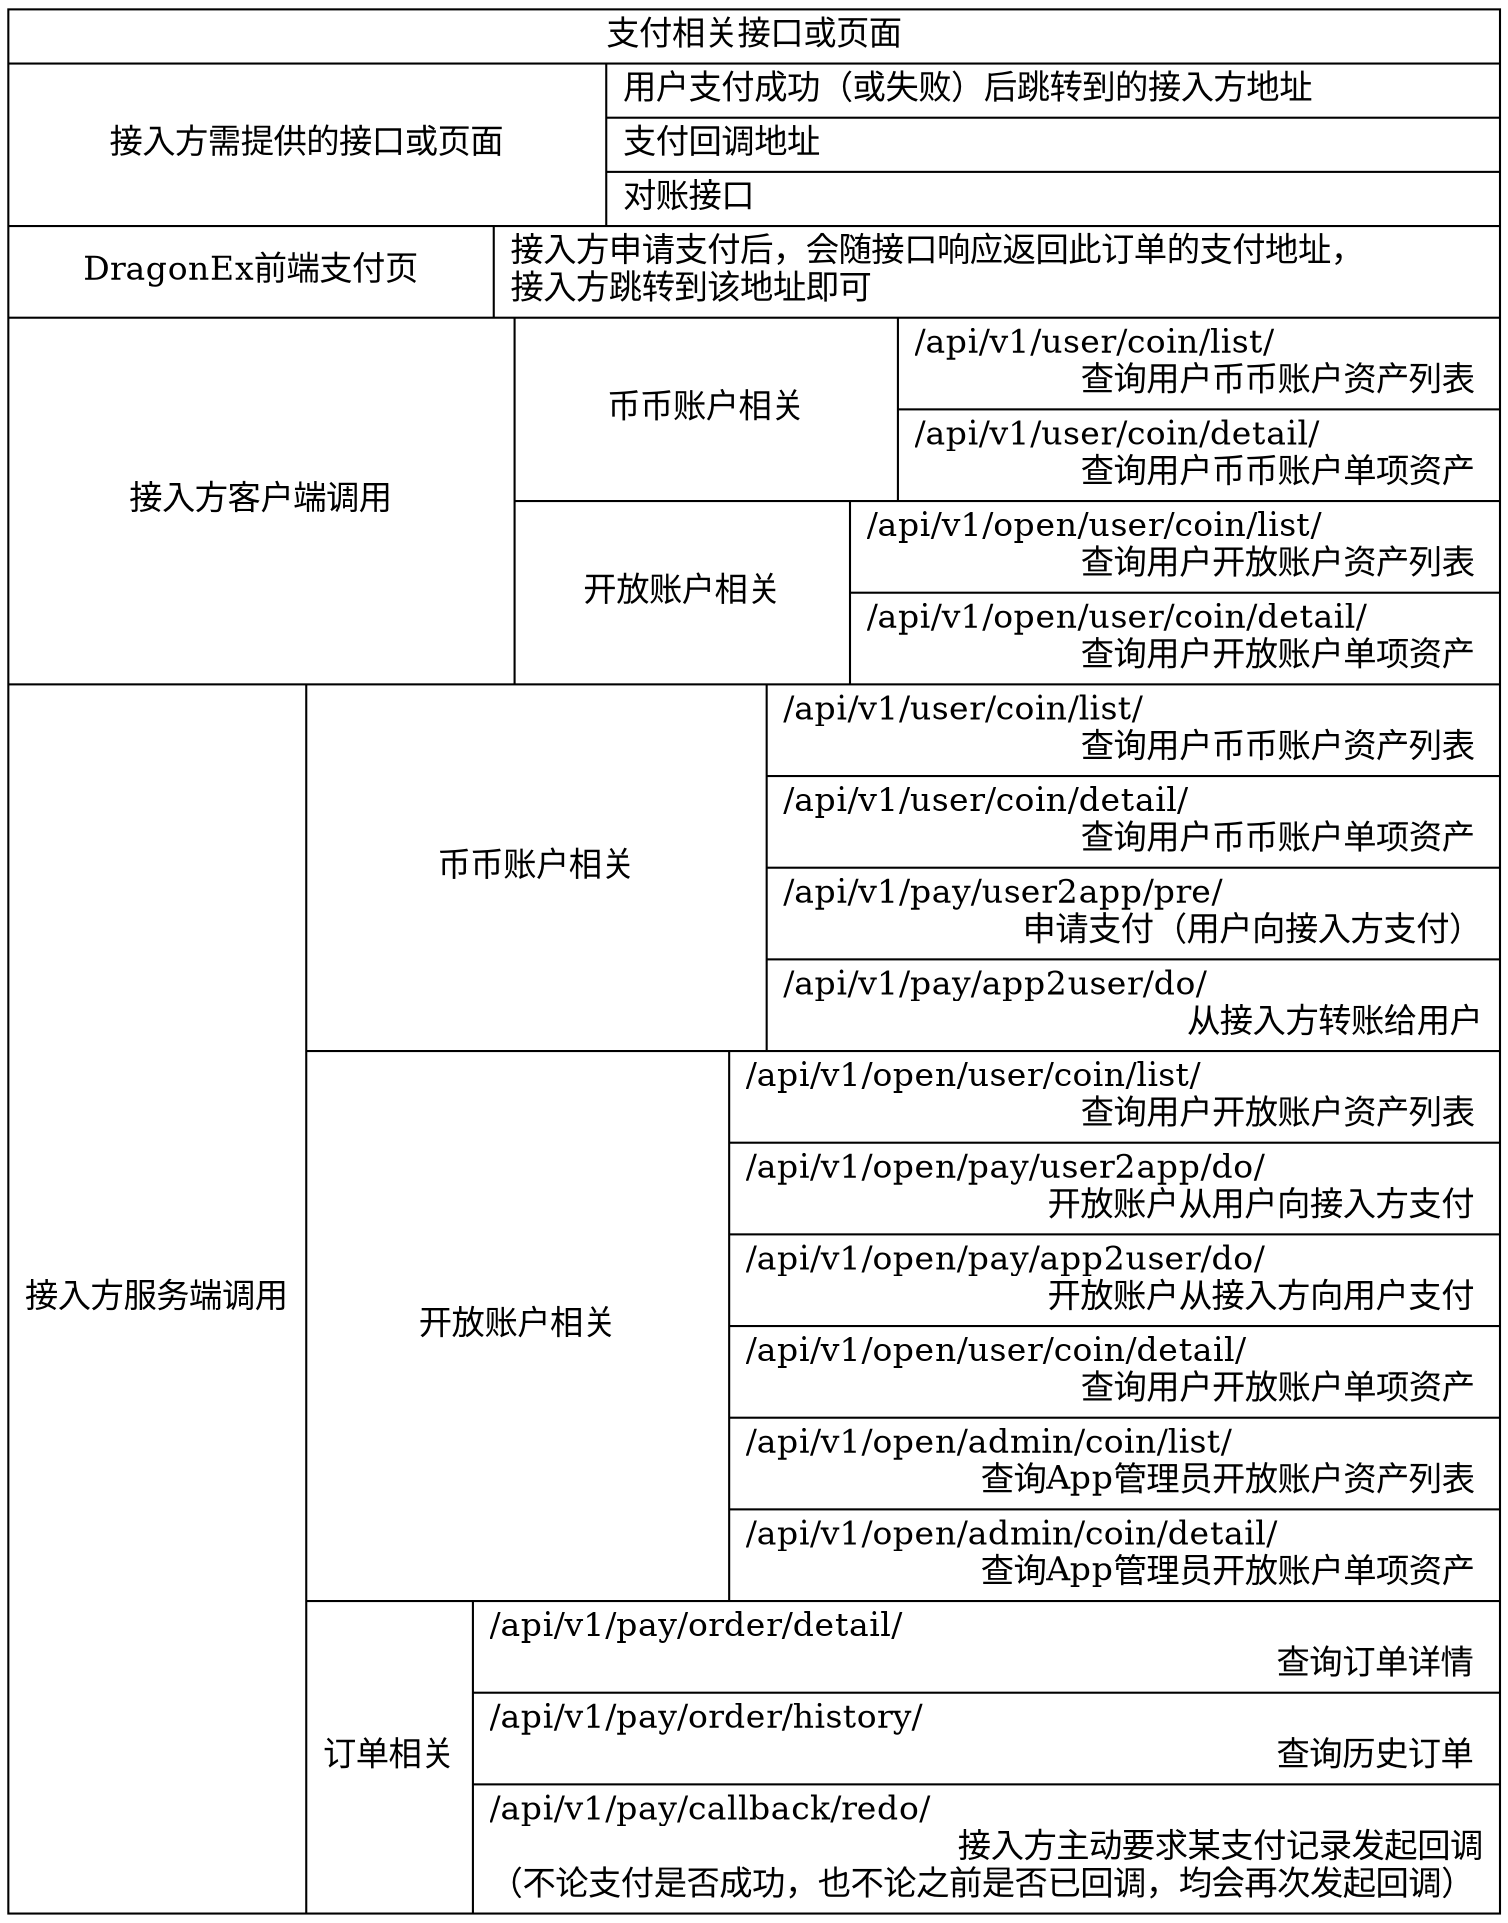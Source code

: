 digraph g {
graph [
    rankdir = "LR"
];

node [
    fontsize = "16"
    shape=record
];

PaymentApis [
    label = "支付相关接口或页面
    |
    {
        接入方需提供的接口或页面 |
        {
            用户支付成功（或失败）后跳转到的接入方地址 \l
            | 支付回调地址 \l
            | 对账接口\l
        }
    }
    | 
    {
        DragonEx前端支付页 |
        {
            接入方申请支付后，会随接口响应返回此订单的支付地址，\l接入方跳转到该地址即可 \l
        }
    }
    | 
    {
        接入方客户端调用 | 
        {
            { 币币账户相关 |
                {
                  /api/v1/user/coin/list/ \l 查询用户币币账户资产列表 \r
                  | /api/v1/user/coin/detail/ \l 查询用户币币账户单项资产 \r
                }
            }
            |
            { 开放账户相关 |
                {
                  /api/v1/open/user/coin/list/ \l 查询用户开放账户资产列表 \r
                  | /api/v1/open/user/coin/detail/ \l 查询用户开放账户单项资产 \r
                }
            }
        }            
    }
    | 
    {
        接入方服务端调用 | 
        {
            { 币币账户相关 |
                {
                  /api/v1/user/coin/list/ \l 查询用户币币账户资产列表 \r
                  | /api/v1/user/coin/detail/ \l 查询用户币币账户单项资产 \r
                  | /api/v1/pay/user2app/pre/ \l 申请支付（用户向接入方支付）\r
                  | /api/v1/pay/app2user/do/ \l 从接入方转账给用户\r
                }
            }
            |
            { 开放账户相关 |
                {
                  /api/v1/open/user/coin/list/ \l 查询用户开放账户资产列表 \r
                  | /api/v1/open/pay/user2app/do/ \l 开放账户从用户向接入方支付 \r
                  | /api/v1/open/pay/app2user/do/ \l 开放账户从接入方向用户支付 \r
                  | /api/v1/open/user/coin/detail/ \l 查询用户开放账户单项资产 \r
                  | /api/v1/open/admin/coin/list/ \l 查询App管理员开放账户资产列表 \r
                  | /api/v1/open/admin/coin/detail/ \l 查询App管理员开放账户单项资产 \r
                }
            }
            |
            { 订单相关 |
                {
                    /api/v1/pay/order/detail/ \l 查询订单详情 \r
                    | /api/v1/pay/order/history/ \l 查询历史订单 \r
                    | /api/v1/pay/callback/redo/ \l 接入方主动要求某支付记录发起回调\r（不论支付是否成功，也不论之前是否已回调，均会再次发起回调） \r
                }
            }   
        }
    }
    "
]
}